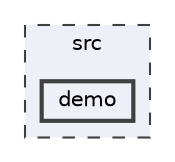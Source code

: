 digraph "src/demo"
{
 // LATEX_PDF_SIZE
  bgcolor="transparent";
  edge [fontname=Helvetica,fontsize=10,labelfontname=Helvetica,labelfontsize=10];
  node [fontname=Helvetica,fontsize=10,shape=box,height=0.2,width=0.4];
  compound=true
  subgraph clusterdir_68267d1309a1af8e8297ef4c3efbcdba {
    graph [ bgcolor="#edf0f7", pencolor="grey25", label="src", fontname=Helvetica,fontsize=10 style="filled,dashed", URL="dir_68267d1309a1af8e8297ef4c3efbcdba.html",tooltip=""]
  dir_ea2db1c5c9ef405bfa9ccf9d4f68ec9b [label="demo", fillcolor="#edf0f7", color="grey25", style="filled,bold", URL="dir_ea2db1c5c9ef405bfa9ccf9d4f68ec9b.html",tooltip=""];
  }
}
